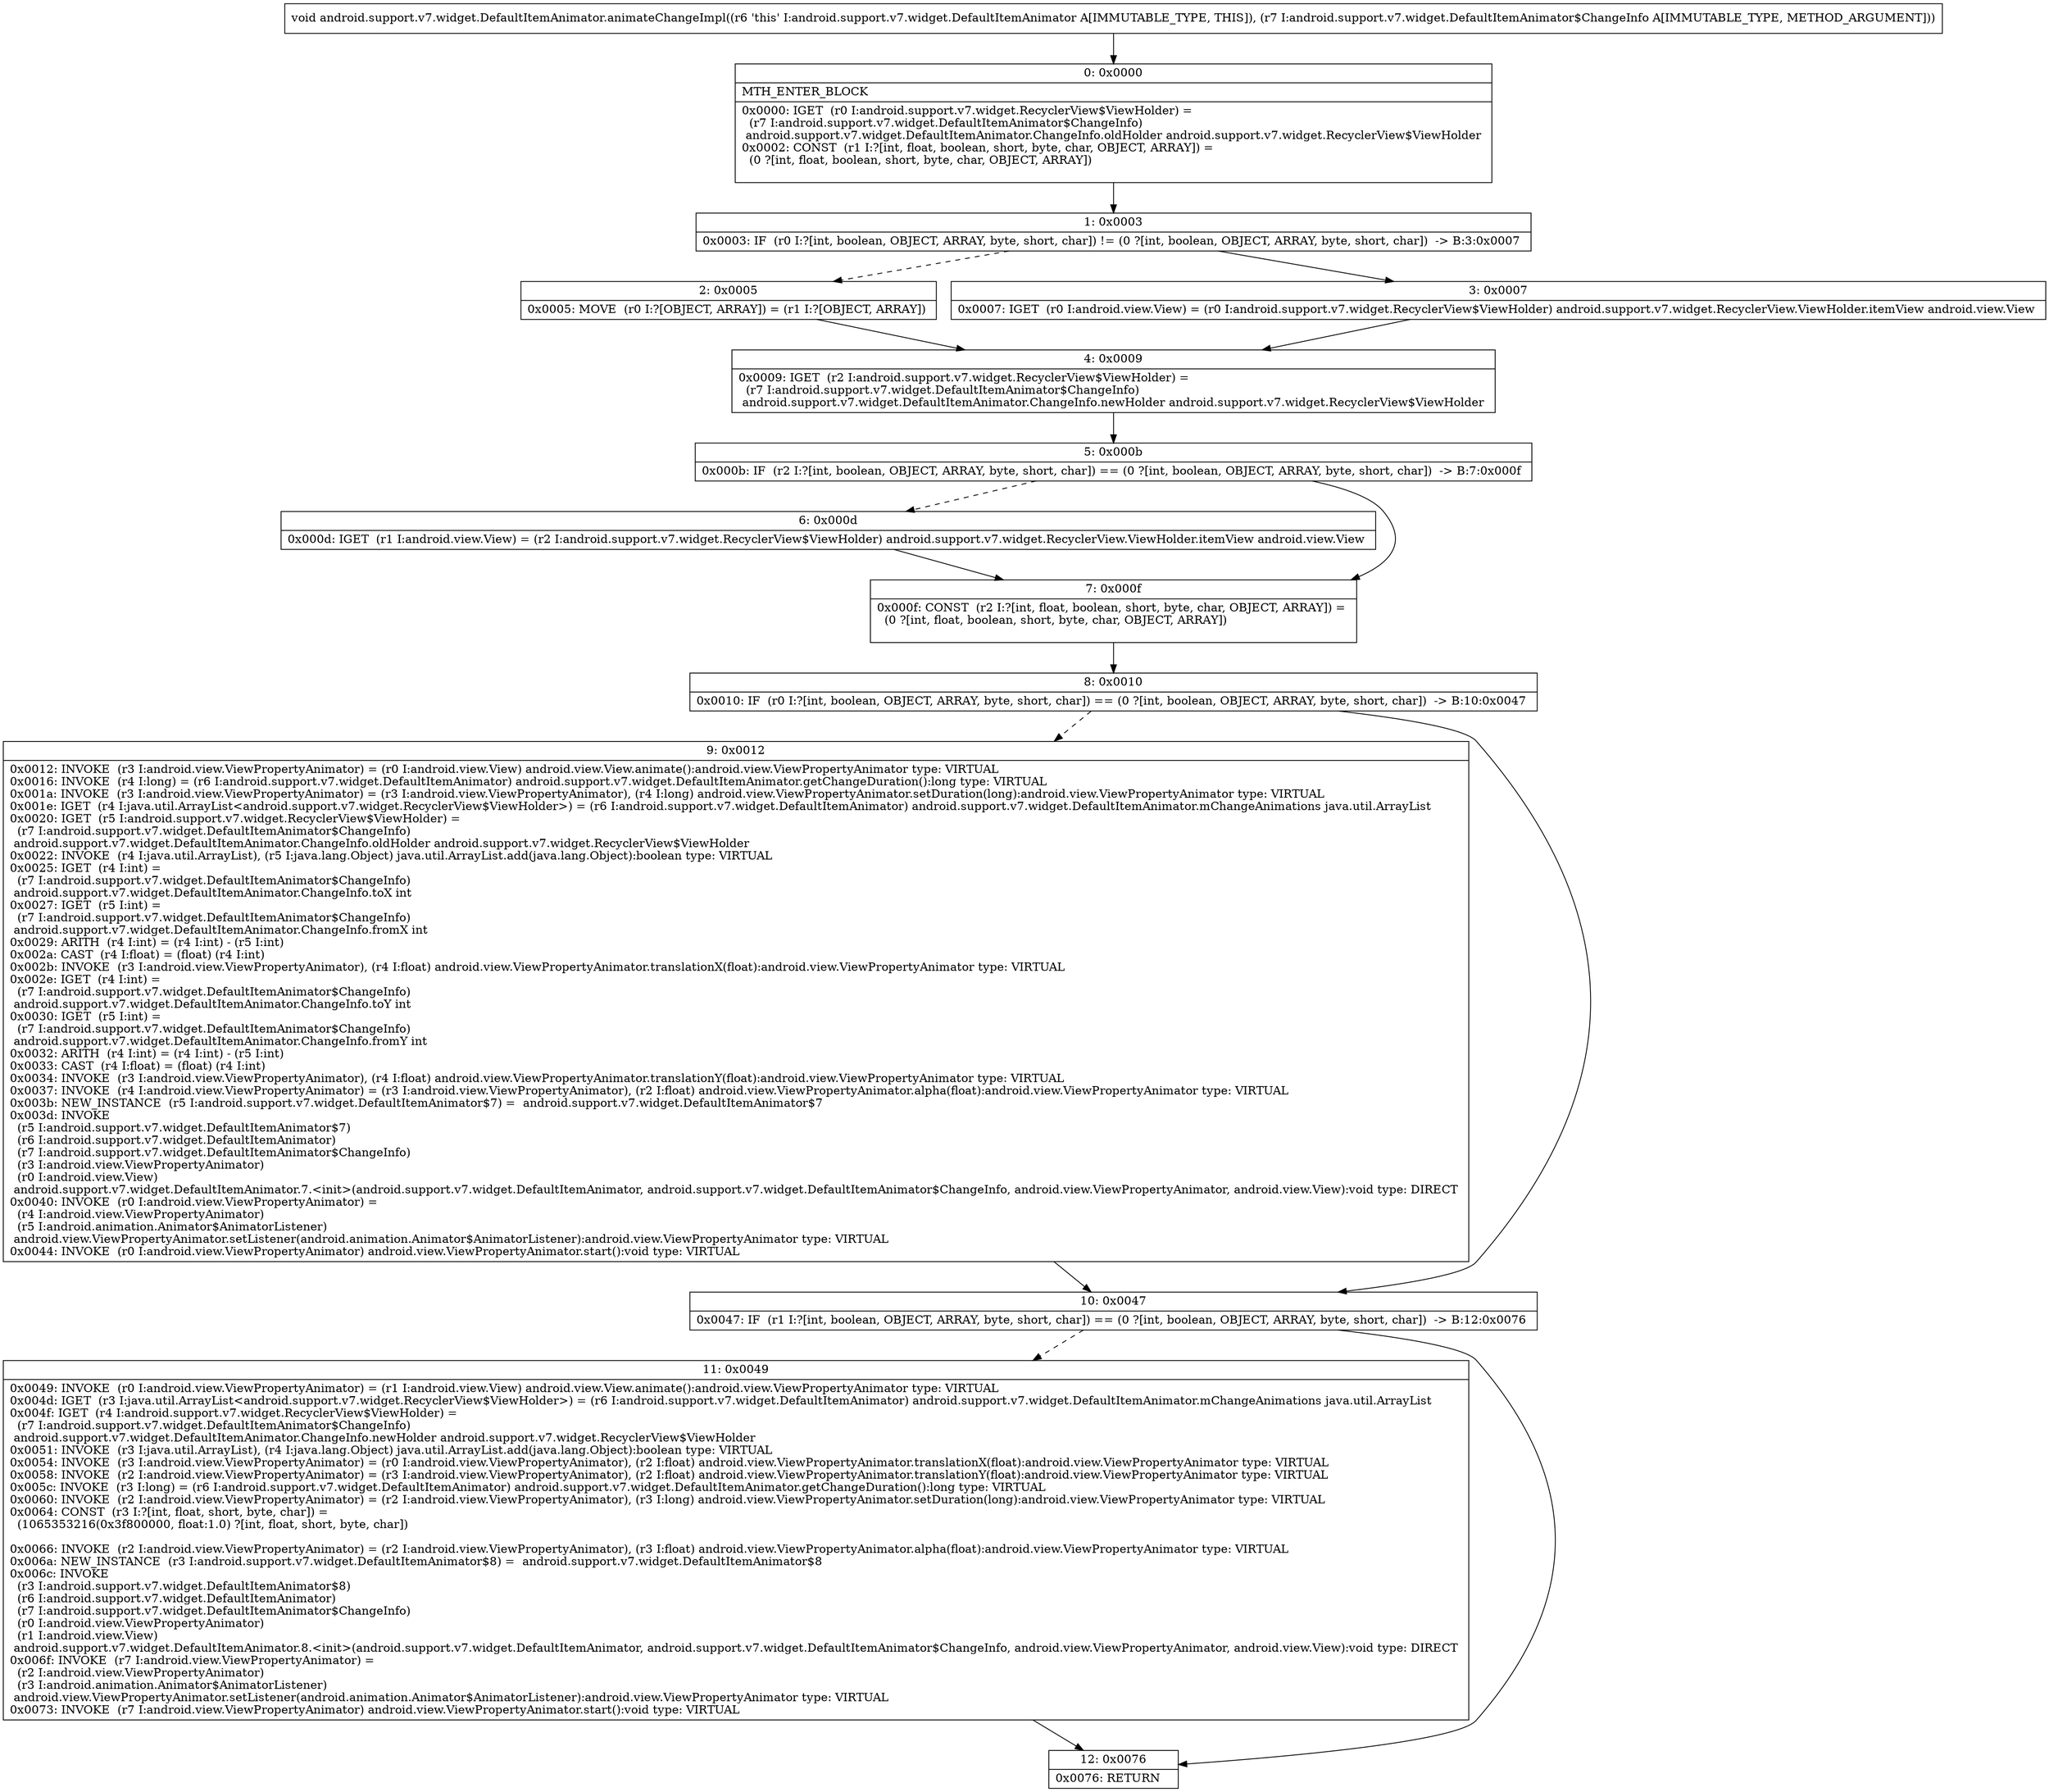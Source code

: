 digraph "CFG forandroid.support.v7.widget.DefaultItemAnimator.animateChangeImpl(Landroid\/support\/v7\/widget\/DefaultItemAnimator$ChangeInfo;)V" {
Node_0 [shape=record,label="{0\:\ 0x0000|MTH_ENTER_BLOCK\l|0x0000: IGET  (r0 I:android.support.v7.widget.RecyclerView$ViewHolder) = \l  (r7 I:android.support.v7.widget.DefaultItemAnimator$ChangeInfo)\l android.support.v7.widget.DefaultItemAnimator.ChangeInfo.oldHolder android.support.v7.widget.RecyclerView$ViewHolder \l0x0002: CONST  (r1 I:?[int, float, boolean, short, byte, char, OBJECT, ARRAY]) = \l  (0 ?[int, float, boolean, short, byte, char, OBJECT, ARRAY])\l \l}"];
Node_1 [shape=record,label="{1\:\ 0x0003|0x0003: IF  (r0 I:?[int, boolean, OBJECT, ARRAY, byte, short, char]) != (0 ?[int, boolean, OBJECT, ARRAY, byte, short, char])  \-\> B:3:0x0007 \l}"];
Node_2 [shape=record,label="{2\:\ 0x0005|0x0005: MOVE  (r0 I:?[OBJECT, ARRAY]) = (r1 I:?[OBJECT, ARRAY]) \l}"];
Node_3 [shape=record,label="{3\:\ 0x0007|0x0007: IGET  (r0 I:android.view.View) = (r0 I:android.support.v7.widget.RecyclerView$ViewHolder) android.support.v7.widget.RecyclerView.ViewHolder.itemView android.view.View \l}"];
Node_4 [shape=record,label="{4\:\ 0x0009|0x0009: IGET  (r2 I:android.support.v7.widget.RecyclerView$ViewHolder) = \l  (r7 I:android.support.v7.widget.DefaultItemAnimator$ChangeInfo)\l android.support.v7.widget.DefaultItemAnimator.ChangeInfo.newHolder android.support.v7.widget.RecyclerView$ViewHolder \l}"];
Node_5 [shape=record,label="{5\:\ 0x000b|0x000b: IF  (r2 I:?[int, boolean, OBJECT, ARRAY, byte, short, char]) == (0 ?[int, boolean, OBJECT, ARRAY, byte, short, char])  \-\> B:7:0x000f \l}"];
Node_6 [shape=record,label="{6\:\ 0x000d|0x000d: IGET  (r1 I:android.view.View) = (r2 I:android.support.v7.widget.RecyclerView$ViewHolder) android.support.v7.widget.RecyclerView.ViewHolder.itemView android.view.View \l}"];
Node_7 [shape=record,label="{7\:\ 0x000f|0x000f: CONST  (r2 I:?[int, float, boolean, short, byte, char, OBJECT, ARRAY]) = \l  (0 ?[int, float, boolean, short, byte, char, OBJECT, ARRAY])\l \l}"];
Node_8 [shape=record,label="{8\:\ 0x0010|0x0010: IF  (r0 I:?[int, boolean, OBJECT, ARRAY, byte, short, char]) == (0 ?[int, boolean, OBJECT, ARRAY, byte, short, char])  \-\> B:10:0x0047 \l}"];
Node_9 [shape=record,label="{9\:\ 0x0012|0x0012: INVOKE  (r3 I:android.view.ViewPropertyAnimator) = (r0 I:android.view.View) android.view.View.animate():android.view.ViewPropertyAnimator type: VIRTUAL \l0x0016: INVOKE  (r4 I:long) = (r6 I:android.support.v7.widget.DefaultItemAnimator) android.support.v7.widget.DefaultItemAnimator.getChangeDuration():long type: VIRTUAL \l0x001a: INVOKE  (r3 I:android.view.ViewPropertyAnimator) = (r3 I:android.view.ViewPropertyAnimator), (r4 I:long) android.view.ViewPropertyAnimator.setDuration(long):android.view.ViewPropertyAnimator type: VIRTUAL \l0x001e: IGET  (r4 I:java.util.ArrayList\<android.support.v7.widget.RecyclerView$ViewHolder\>) = (r6 I:android.support.v7.widget.DefaultItemAnimator) android.support.v7.widget.DefaultItemAnimator.mChangeAnimations java.util.ArrayList \l0x0020: IGET  (r5 I:android.support.v7.widget.RecyclerView$ViewHolder) = \l  (r7 I:android.support.v7.widget.DefaultItemAnimator$ChangeInfo)\l android.support.v7.widget.DefaultItemAnimator.ChangeInfo.oldHolder android.support.v7.widget.RecyclerView$ViewHolder \l0x0022: INVOKE  (r4 I:java.util.ArrayList), (r5 I:java.lang.Object) java.util.ArrayList.add(java.lang.Object):boolean type: VIRTUAL \l0x0025: IGET  (r4 I:int) = \l  (r7 I:android.support.v7.widget.DefaultItemAnimator$ChangeInfo)\l android.support.v7.widget.DefaultItemAnimator.ChangeInfo.toX int \l0x0027: IGET  (r5 I:int) = \l  (r7 I:android.support.v7.widget.DefaultItemAnimator$ChangeInfo)\l android.support.v7.widget.DefaultItemAnimator.ChangeInfo.fromX int \l0x0029: ARITH  (r4 I:int) = (r4 I:int) \- (r5 I:int) \l0x002a: CAST  (r4 I:float) = (float) (r4 I:int) \l0x002b: INVOKE  (r3 I:android.view.ViewPropertyAnimator), (r4 I:float) android.view.ViewPropertyAnimator.translationX(float):android.view.ViewPropertyAnimator type: VIRTUAL \l0x002e: IGET  (r4 I:int) = \l  (r7 I:android.support.v7.widget.DefaultItemAnimator$ChangeInfo)\l android.support.v7.widget.DefaultItemAnimator.ChangeInfo.toY int \l0x0030: IGET  (r5 I:int) = \l  (r7 I:android.support.v7.widget.DefaultItemAnimator$ChangeInfo)\l android.support.v7.widget.DefaultItemAnimator.ChangeInfo.fromY int \l0x0032: ARITH  (r4 I:int) = (r4 I:int) \- (r5 I:int) \l0x0033: CAST  (r4 I:float) = (float) (r4 I:int) \l0x0034: INVOKE  (r3 I:android.view.ViewPropertyAnimator), (r4 I:float) android.view.ViewPropertyAnimator.translationY(float):android.view.ViewPropertyAnimator type: VIRTUAL \l0x0037: INVOKE  (r4 I:android.view.ViewPropertyAnimator) = (r3 I:android.view.ViewPropertyAnimator), (r2 I:float) android.view.ViewPropertyAnimator.alpha(float):android.view.ViewPropertyAnimator type: VIRTUAL \l0x003b: NEW_INSTANCE  (r5 I:android.support.v7.widget.DefaultItemAnimator$7) =  android.support.v7.widget.DefaultItemAnimator$7 \l0x003d: INVOKE  \l  (r5 I:android.support.v7.widget.DefaultItemAnimator$7)\l  (r6 I:android.support.v7.widget.DefaultItemAnimator)\l  (r7 I:android.support.v7.widget.DefaultItemAnimator$ChangeInfo)\l  (r3 I:android.view.ViewPropertyAnimator)\l  (r0 I:android.view.View)\l android.support.v7.widget.DefaultItemAnimator.7.\<init\>(android.support.v7.widget.DefaultItemAnimator, android.support.v7.widget.DefaultItemAnimator$ChangeInfo, android.view.ViewPropertyAnimator, android.view.View):void type: DIRECT \l0x0040: INVOKE  (r0 I:android.view.ViewPropertyAnimator) = \l  (r4 I:android.view.ViewPropertyAnimator)\l  (r5 I:android.animation.Animator$AnimatorListener)\l android.view.ViewPropertyAnimator.setListener(android.animation.Animator$AnimatorListener):android.view.ViewPropertyAnimator type: VIRTUAL \l0x0044: INVOKE  (r0 I:android.view.ViewPropertyAnimator) android.view.ViewPropertyAnimator.start():void type: VIRTUAL \l}"];
Node_10 [shape=record,label="{10\:\ 0x0047|0x0047: IF  (r1 I:?[int, boolean, OBJECT, ARRAY, byte, short, char]) == (0 ?[int, boolean, OBJECT, ARRAY, byte, short, char])  \-\> B:12:0x0076 \l}"];
Node_11 [shape=record,label="{11\:\ 0x0049|0x0049: INVOKE  (r0 I:android.view.ViewPropertyAnimator) = (r1 I:android.view.View) android.view.View.animate():android.view.ViewPropertyAnimator type: VIRTUAL \l0x004d: IGET  (r3 I:java.util.ArrayList\<android.support.v7.widget.RecyclerView$ViewHolder\>) = (r6 I:android.support.v7.widget.DefaultItemAnimator) android.support.v7.widget.DefaultItemAnimator.mChangeAnimations java.util.ArrayList \l0x004f: IGET  (r4 I:android.support.v7.widget.RecyclerView$ViewHolder) = \l  (r7 I:android.support.v7.widget.DefaultItemAnimator$ChangeInfo)\l android.support.v7.widget.DefaultItemAnimator.ChangeInfo.newHolder android.support.v7.widget.RecyclerView$ViewHolder \l0x0051: INVOKE  (r3 I:java.util.ArrayList), (r4 I:java.lang.Object) java.util.ArrayList.add(java.lang.Object):boolean type: VIRTUAL \l0x0054: INVOKE  (r3 I:android.view.ViewPropertyAnimator) = (r0 I:android.view.ViewPropertyAnimator), (r2 I:float) android.view.ViewPropertyAnimator.translationX(float):android.view.ViewPropertyAnimator type: VIRTUAL \l0x0058: INVOKE  (r2 I:android.view.ViewPropertyAnimator) = (r3 I:android.view.ViewPropertyAnimator), (r2 I:float) android.view.ViewPropertyAnimator.translationY(float):android.view.ViewPropertyAnimator type: VIRTUAL \l0x005c: INVOKE  (r3 I:long) = (r6 I:android.support.v7.widget.DefaultItemAnimator) android.support.v7.widget.DefaultItemAnimator.getChangeDuration():long type: VIRTUAL \l0x0060: INVOKE  (r2 I:android.view.ViewPropertyAnimator) = (r2 I:android.view.ViewPropertyAnimator), (r3 I:long) android.view.ViewPropertyAnimator.setDuration(long):android.view.ViewPropertyAnimator type: VIRTUAL \l0x0064: CONST  (r3 I:?[int, float, short, byte, char]) = \l  (1065353216(0x3f800000, float:1.0) ?[int, float, short, byte, char])\l \l0x0066: INVOKE  (r2 I:android.view.ViewPropertyAnimator) = (r2 I:android.view.ViewPropertyAnimator), (r3 I:float) android.view.ViewPropertyAnimator.alpha(float):android.view.ViewPropertyAnimator type: VIRTUAL \l0x006a: NEW_INSTANCE  (r3 I:android.support.v7.widget.DefaultItemAnimator$8) =  android.support.v7.widget.DefaultItemAnimator$8 \l0x006c: INVOKE  \l  (r3 I:android.support.v7.widget.DefaultItemAnimator$8)\l  (r6 I:android.support.v7.widget.DefaultItemAnimator)\l  (r7 I:android.support.v7.widget.DefaultItemAnimator$ChangeInfo)\l  (r0 I:android.view.ViewPropertyAnimator)\l  (r1 I:android.view.View)\l android.support.v7.widget.DefaultItemAnimator.8.\<init\>(android.support.v7.widget.DefaultItemAnimator, android.support.v7.widget.DefaultItemAnimator$ChangeInfo, android.view.ViewPropertyAnimator, android.view.View):void type: DIRECT \l0x006f: INVOKE  (r7 I:android.view.ViewPropertyAnimator) = \l  (r2 I:android.view.ViewPropertyAnimator)\l  (r3 I:android.animation.Animator$AnimatorListener)\l android.view.ViewPropertyAnimator.setListener(android.animation.Animator$AnimatorListener):android.view.ViewPropertyAnimator type: VIRTUAL \l0x0073: INVOKE  (r7 I:android.view.ViewPropertyAnimator) android.view.ViewPropertyAnimator.start():void type: VIRTUAL \l}"];
Node_12 [shape=record,label="{12\:\ 0x0076|0x0076: RETURN   \l}"];
MethodNode[shape=record,label="{void android.support.v7.widget.DefaultItemAnimator.animateChangeImpl((r6 'this' I:android.support.v7.widget.DefaultItemAnimator A[IMMUTABLE_TYPE, THIS]), (r7 I:android.support.v7.widget.DefaultItemAnimator$ChangeInfo A[IMMUTABLE_TYPE, METHOD_ARGUMENT])) }"];
MethodNode -> Node_0;
Node_0 -> Node_1;
Node_1 -> Node_2[style=dashed];
Node_1 -> Node_3;
Node_2 -> Node_4;
Node_3 -> Node_4;
Node_4 -> Node_5;
Node_5 -> Node_6[style=dashed];
Node_5 -> Node_7;
Node_6 -> Node_7;
Node_7 -> Node_8;
Node_8 -> Node_9[style=dashed];
Node_8 -> Node_10;
Node_9 -> Node_10;
Node_10 -> Node_11[style=dashed];
Node_10 -> Node_12;
Node_11 -> Node_12;
}

